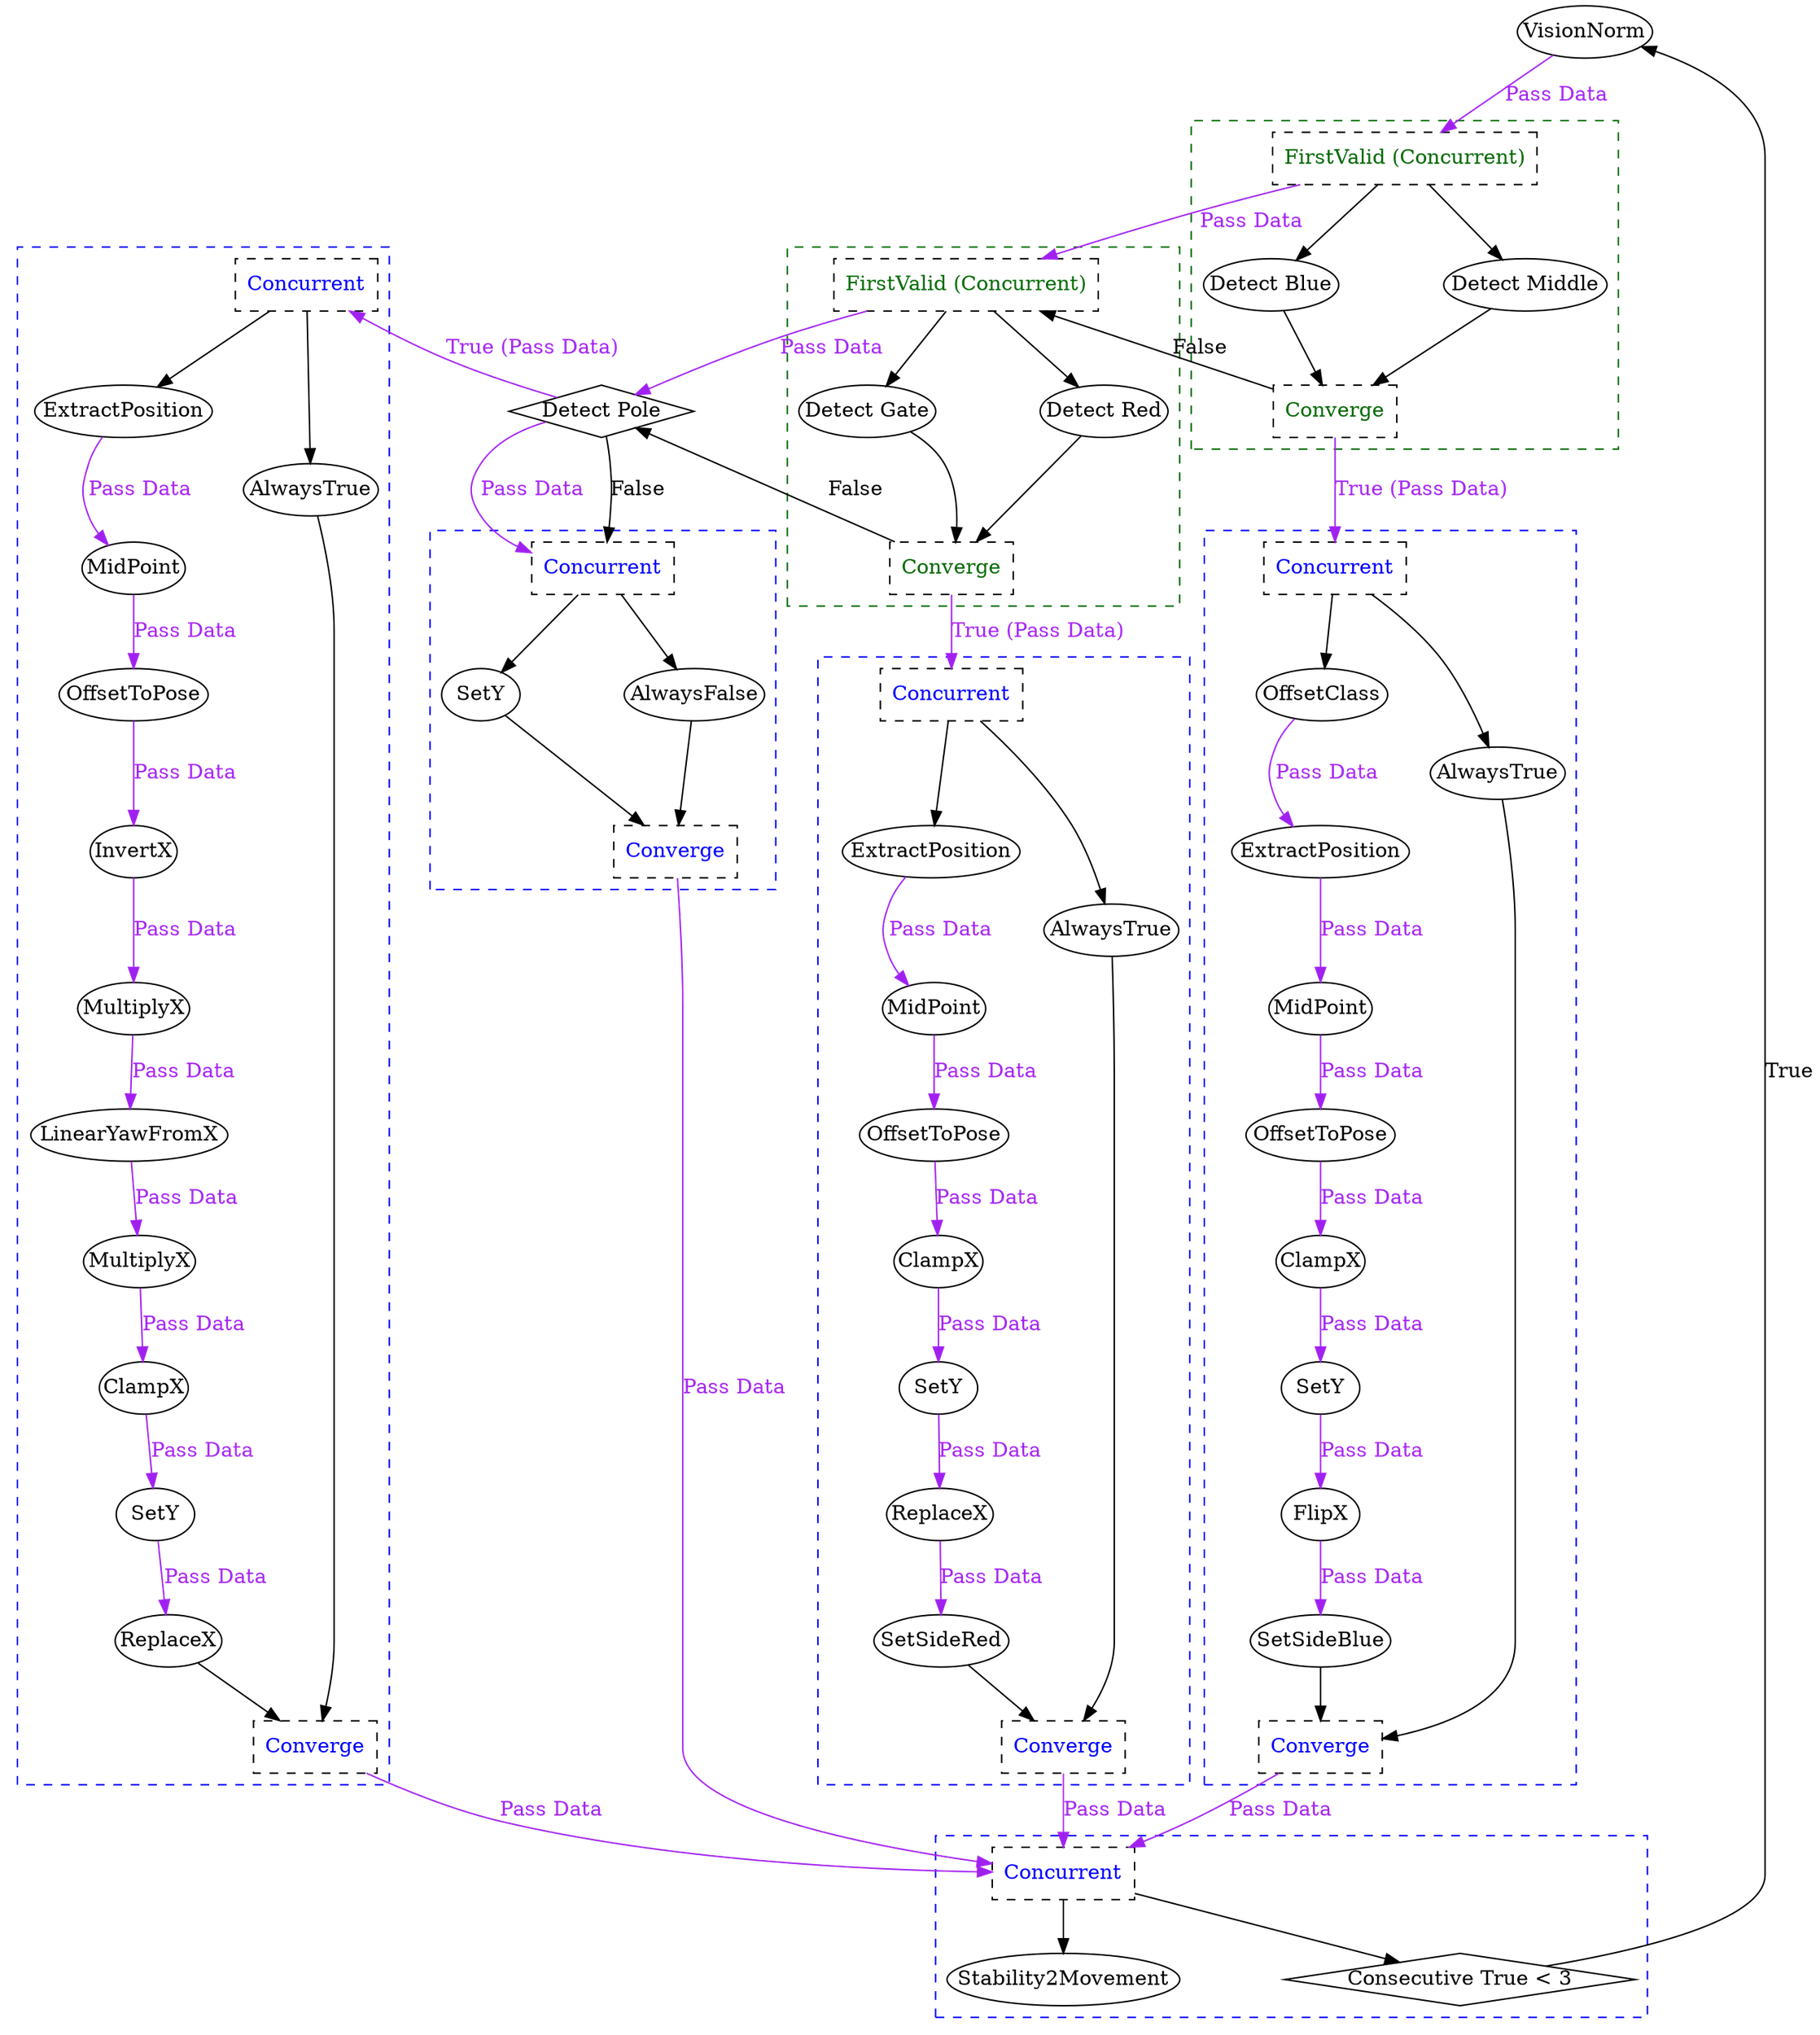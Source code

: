 digraph G {
	splines = true;
	nodesep = 1.0;
	bgcolor = "none"
	"2f93cbad-e1b5-42a6-ab07-32597871a388" [shape = diamond];
	"05efe03f-6452-4c16-959e-ebe383f62ad2" [shape = diamond];
	"e909fb79-8abb-466d-a58a-83e335cc1099" [shape = diamond];
	"5f1ab0db-2db1-404a-9444-94a0264282f9" [shape = diamond];
	subgraph "cluster_27eb31c0-8f7c-48ee-91ac-e27e74f5024d" {
		style = dashed;
		color = blue;
		"e9cb8f07-2d0d-4fe4-af9f-bccfd8ad6d63" -> "5ea880e6-c0e9-470f-839b-eb30ecd6928e" [color = purple, fontcolor = purple, label = "Pass Data"];
		"80ece3c8-3b93-4908-9d6b-d03819bd13d5" -> "e9cb8f07-2d0d-4fe4-af9f-bccfd8ad6d63" [color = purple, fontcolor = purple, label = "Pass Data"];
		"3568282f-2772-4801-9fb8-4b62a998004a" -> "80ece3c8-3b93-4908-9d6b-d03819bd13d5" [color = purple, fontcolor = purple, label = "Pass Data"];
		"69b7d254-bbb5-4a16-bfaa-d20fdc3cbab4" -> "3568282f-2772-4801-9fb8-4b62a998004a" [color = purple, fontcolor = purple, label = "Pass Data"];
		"8d203921-c5a7-420b-a602-6f5b2b9c2750" -> "69b7d254-bbb5-4a16-bfaa-d20fdc3cbab4" [color = purple, fontcolor = purple, label = "Pass Data"];
		"d21ac00e-8fe7-4ebf-85f2-f8fe86497129" -> "8d203921-c5a7-420b-a602-6f5b2b9c2750" [color = purple, fontcolor = purple, label = "Pass Data"];
		"dcdbacc2-7c8a-4372-92a2-f611d1030c15" -> "d21ac00e-8fe7-4ebf-85f2-f8fe86497129" [color = purple, fontcolor = purple, label = "Pass Data"];
		"80287688-698c-41f5-83d4-534a2ab0a2b2" -> "dcdbacc2-7c8a-4372-92a2-f611d1030c15";
		"80287688-698c-41f5-83d4-534a2ab0a2b2" -> "f3c16694-8df7-4cfd-af2e-6be8a8cd41b5";
		"5ea880e6-c0e9-470f-839b-eb30ecd6928e" -> "59216b73-1445-4502-b92e-f5d9f798f0bf";
		"f3c16694-8df7-4cfd-af2e-6be8a8cd41b5" -> "59216b73-1445-4502-b92e-f5d9f798f0bf";
		"80287688-698c-41f5-83d4-534a2ab0a2b2" [label = "Concurrent", shape = box, fontcolor = blue, style = dashed];
		"dcdbacc2-7c8a-4372-92a2-f611d1030c15" [label = "OffsetClass", margin = 0];
		"d21ac00e-8fe7-4ebf-85f2-f8fe86497129" [label = "ExtractPosition", margin = 0];
		"8d203921-c5a7-420b-a602-6f5b2b9c2750" [label = "MidPoint", margin = 0];
		"69b7d254-bbb5-4a16-bfaa-d20fdc3cbab4" [label = "OffsetToPose", margin = 0];
		"3568282f-2772-4801-9fb8-4b62a998004a" [label = "ClampX", margin = 0];
		"80ece3c8-3b93-4908-9d6b-d03819bd13d5" [label = "SetY", margin = 0];
		"e9cb8f07-2d0d-4fe4-af9f-bccfd8ad6d63" [label = "FlipX", margin = 0];
		"5ea880e6-c0e9-470f-839b-eb30ecd6928e" [label = "SetSideBlue", margin = 0];
		"f3c16694-8df7-4cfd-af2e-6be8a8cd41b5" [label = "AlwaysTrue", margin = 0];
		"59216b73-1445-4502-b92e-f5d9f798f0bf" [label = "Converge", shape = box, fontcolor = blue, style = dashed];
	}
	
	subgraph "cluster_593fb836-5bf4-42c6-b6ad-0b6718fa96f2" {
		style = dashed;
		color = blue;
		"cf9a327a-9c3f-49d8-972f-261b2d2ffe4c" -> "ebf2ced1-2741-46ce-92eb-2375ba67ab74" [color = purple, fontcolor = purple, label = "Pass Data"];
		"a108ab4a-22ab-4550-b46f-b3b1e88afa7e" -> "cf9a327a-9c3f-49d8-972f-261b2d2ffe4c" [color = purple, fontcolor = purple, label = "Pass Data"];
		"5b4f39c2-de06-499c-996d-be76757968d1" -> "a108ab4a-22ab-4550-b46f-b3b1e88afa7e" [color = purple, fontcolor = purple, label = "Pass Data"];
		"4867d1a4-eba9-4864-891d-000fad425679" -> "5b4f39c2-de06-499c-996d-be76757968d1" [color = purple, fontcolor = purple, label = "Pass Data"];
		"f5995d04-1d9a-49bc-b9f2-de314d691c25" -> "4867d1a4-eba9-4864-891d-000fad425679" [color = purple, fontcolor = purple, label = "Pass Data"];
		"98a9e1e9-c7ae-4bd3-8e49-6cec726929e1" -> "f5995d04-1d9a-49bc-b9f2-de314d691c25" [color = purple, fontcolor = purple, label = "Pass Data"];
		"4c9cc666-59d0-4ebf-9d07-66ba43fee25c" -> "98a9e1e9-c7ae-4bd3-8e49-6cec726929e1";
		"4c9cc666-59d0-4ebf-9d07-66ba43fee25c" -> "59238b33-3328-409b-a5ce-b35fa60550c0";
		"ebf2ced1-2741-46ce-92eb-2375ba67ab74" -> "0a2f26d1-7002-467b-a8bb-7fe7267df0c9";
		"59238b33-3328-409b-a5ce-b35fa60550c0" -> "0a2f26d1-7002-467b-a8bb-7fe7267df0c9";
		"4c9cc666-59d0-4ebf-9d07-66ba43fee25c" [label = "Concurrent", shape = box, fontcolor = blue, style = dashed];
		"98a9e1e9-c7ae-4bd3-8e49-6cec726929e1" [label = "ExtractPosition", margin = 0];
		"f5995d04-1d9a-49bc-b9f2-de314d691c25" [label = "MidPoint", margin = 0];
		"4867d1a4-eba9-4864-891d-000fad425679" [label = "OffsetToPose", margin = 0];
		"5b4f39c2-de06-499c-996d-be76757968d1" [label = "ClampX", margin = 0];
		"a108ab4a-22ab-4550-b46f-b3b1e88afa7e" [label = "SetY", margin = 0];
		"cf9a327a-9c3f-49d8-972f-261b2d2ffe4c" [label = "ReplaceX", margin = 0];
		"ebf2ced1-2741-46ce-92eb-2375ba67ab74" [label = "SetSideRed", margin = 0];
		"59238b33-3328-409b-a5ce-b35fa60550c0" [label = "AlwaysTrue", margin = 0];
		"0a2f26d1-7002-467b-a8bb-7fe7267df0c9" [label = "Converge", shape = box, fontcolor = blue, style = dashed];
	}
	
	subgraph "cluster_61d2cea6-8987-4812-98d7-2a72939cd523" {
		style = dashed;
		color = blue;
		"e70dfd61-6287-48f5-aa42-a2fff9ba6129" -> "b5682cd6-7233-4169-800b-eb3d44660849" [color = purple, fontcolor = purple, label = "Pass Data"];
		"a5331e9e-e507-4806-9ba8-7c0a9d25c99d" -> "e70dfd61-6287-48f5-aa42-a2fff9ba6129" [color = purple, fontcolor = purple, label = "Pass Data"];
		"ef8a9a4b-17de-4059-a05e-2c92e843a561" -> "a5331e9e-e507-4806-9ba8-7c0a9d25c99d" [color = purple, fontcolor = purple, label = "Pass Data"];
		"fcb241f2-9f22-458a-b52a-e7c1faffe305" -> "ef8a9a4b-17de-4059-a05e-2c92e843a561" [color = purple, fontcolor = purple, label = "Pass Data"];
		"c633d229-747a-4939-bbc2-578ab9e14ea7" -> "fcb241f2-9f22-458a-b52a-e7c1faffe305" [color = purple, fontcolor = purple, label = "Pass Data"];
		"2a26b556-7e0b-403b-ae45-0bea13723f28" -> "c633d229-747a-4939-bbc2-578ab9e14ea7" [color = purple, fontcolor = purple, label = "Pass Data"];
		"f8238263-040a-4b62-aefe-73b23d378803" -> "2a26b556-7e0b-403b-ae45-0bea13723f28" [color = purple, fontcolor = purple, label = "Pass Data"];
		"b45d028e-e398-4cb2-8a80-85f8c9cc49f7" -> "f8238263-040a-4b62-aefe-73b23d378803" [color = purple, fontcolor = purple, label = "Pass Data"];
		"ac35598b-34f4-467d-ab9e-c2f517582fa8" -> "b45d028e-e398-4cb2-8a80-85f8c9cc49f7" [color = purple, fontcolor = purple, label = "Pass Data"];
		"47b19b1b-cef6-43cb-8bb7-a5fd84a07a22" -> "ac35598b-34f4-467d-ab9e-c2f517582fa8";
		"47b19b1b-cef6-43cb-8bb7-a5fd84a07a22" -> "4c24fe57-e33c-41f0-bbf7-c3475ffc05fe";
		"b5682cd6-7233-4169-800b-eb3d44660849" -> "53dfa6cb-dd4e-48cc-b040-872355be535e";
		"4c24fe57-e33c-41f0-bbf7-c3475ffc05fe" -> "53dfa6cb-dd4e-48cc-b040-872355be535e";
		"47b19b1b-cef6-43cb-8bb7-a5fd84a07a22" [label = "Concurrent", shape = box, fontcolor = blue, style = dashed];
		"ac35598b-34f4-467d-ab9e-c2f517582fa8" [label = "ExtractPosition", margin = 0];
		"b45d028e-e398-4cb2-8a80-85f8c9cc49f7" [label = "MidPoint", margin = 0];
		"f8238263-040a-4b62-aefe-73b23d378803" [label = "OffsetToPose", margin = 0];
		"2a26b556-7e0b-403b-ae45-0bea13723f28" [label = "InvertX", margin = 0];
		"c633d229-747a-4939-bbc2-578ab9e14ea7" [label = "MultiplyX", margin = 0];
		"fcb241f2-9f22-458a-b52a-e7c1faffe305" [label = "LinearYawFromX", margin = 0];
		"ef8a9a4b-17de-4059-a05e-2c92e843a561" [label = "MultiplyX", margin = 0];
		"a5331e9e-e507-4806-9ba8-7c0a9d25c99d" [label = "ClampX", margin = 0];
		"e70dfd61-6287-48f5-aa42-a2fff9ba6129" [label = "SetY", margin = 0];
		"b5682cd6-7233-4169-800b-eb3d44660849" [label = "ReplaceX", margin = 0];
		"4c24fe57-e33c-41f0-bbf7-c3475ffc05fe" [label = "AlwaysTrue", margin = 0];
		"53dfa6cb-dd4e-48cc-b040-872355be535e" [label = "Converge", shape = box, fontcolor = blue, style = dashed];
	}
	
	subgraph "cluster_4957f5a7-ec72-4edd-a0f6-7e35408425c1" {
		style = dashed;
		color = blue;
		"6d8875c8-1b2b-4ce9-949f-f545e81f3f8b" -> "50f92369-4c7e-4401-acf5-caa8dfa29a52";
		"6d8875c8-1b2b-4ce9-949f-f545e81f3f8b" -> "724be1a3-08c1-444e-9449-11c91e022600";
		"50f92369-4c7e-4401-acf5-caa8dfa29a52" -> "75d1b69d-c783-4e57-9cba-2aa5628a9e9a";
		"724be1a3-08c1-444e-9449-11c91e022600" -> "75d1b69d-c783-4e57-9cba-2aa5628a9e9a";
		"6d8875c8-1b2b-4ce9-949f-f545e81f3f8b" [label = "Concurrent", shape = box, fontcolor = blue, style = dashed];
		"50f92369-4c7e-4401-acf5-caa8dfa29a52" [label = "SetY", margin = 0];
		"724be1a3-08c1-444e-9449-11c91e022600" [label = "AlwaysFalse", margin = 0];
		"75d1b69d-c783-4e57-9cba-2aa5628a9e9a" [label = "Converge", shape = box, fontcolor = blue, style = dashed];
	}
	
	subgraph "cluster_9e999ac9-1b05-4412-96aa-04f85db5041a" {
		style = dashed;
		color = darkgreen;
		"da7a7ca6-f105-45fc-926f-8848c8d733a5" -> "296f7035-b3d0-4b0e-96d4-5a99ba7676a8";
		"da7a7ca6-f105-45fc-926f-8848c8d733a5" -> "0677b8f2-7764-45f1-acd3-22cfe894fa41";
		"296f7035-b3d0-4b0e-96d4-5a99ba7676a8" -> "05efe03f-6452-4c16-959e-ebe383f62ad2";
		"0677b8f2-7764-45f1-acd3-22cfe894fa41" -> "05efe03f-6452-4c16-959e-ebe383f62ad2";
		"da7a7ca6-f105-45fc-926f-8848c8d733a5" [label = "FirstValid (Concurrent)", shape = box, fontcolor = darkgreen, style = dashed];
		"296f7035-b3d0-4b0e-96d4-5a99ba7676a8" [label = "Detect Gate", margin = 0];
		"0677b8f2-7764-45f1-acd3-22cfe894fa41" [label = "Detect Red", margin = 0];
		"05efe03f-6452-4c16-959e-ebe383f62ad2" [label = "Converge", shape = box, fontcolor = darkgreen, style = dashed];
	}
	
	subgraph "cluster_0fdff097-87bf-45cf-8295-2d48cb2aaf87" {
		style = dashed;
		color = darkgreen;
		"99faac85-8b3d-4f15-9cf3-c2b29927e88d" -> "6f6d8841-be45-41ae-bc37-5e2b96658957";
		"99faac85-8b3d-4f15-9cf3-c2b29927e88d" -> "273d60d1-6ebf-4165-905a-79cf63b20613";
		"6f6d8841-be45-41ae-bc37-5e2b96658957" -> "e909fb79-8abb-466d-a58a-83e335cc1099";
		"273d60d1-6ebf-4165-905a-79cf63b20613" -> "e909fb79-8abb-466d-a58a-83e335cc1099";
		"99faac85-8b3d-4f15-9cf3-c2b29927e88d" [label = "FirstValid (Concurrent)", shape = box, fontcolor = darkgreen, style = dashed];
		"6f6d8841-be45-41ae-bc37-5e2b96658957" [label = "Detect Blue", margin = 0];
		"273d60d1-6ebf-4165-905a-79cf63b20613" [label = "Detect Middle", margin = 0];
		"e909fb79-8abb-466d-a58a-83e335cc1099" [label = "Converge", shape = box, fontcolor = darkgreen, style = dashed];
	}
	
	subgraph "cluster_36642d5b-9078-47e7-b325-4da61157d713" {
		style = dashed;
		color = blue;
		"755f9847-ef0f-42af-868d-747f1a471b38" -> "66793ee6-d499-41ab-9d48-042fe950c7c0";
		"755f9847-ef0f-42af-868d-747f1a471b38" -> "5f1ab0db-2db1-404a-9444-94a0264282f9";
		"755f9847-ef0f-42af-868d-747f1a471b38" [label = "Concurrent", shape = box, fontcolor = blue, style = dashed];
		"66793ee6-d499-41ab-9d48-042fe950c7c0" [label = "Stability2Movement", margin = 0];
		"5f1ab0db-2db1-404a-9444-94a0264282f9" [label = "Consecutive True < 3", margin = 0];
	}
	
	"2f93cbad-e1b5-42a6-ab07-32597871a388" -> "47b19b1b-cef6-43cb-8bb7-a5fd84a07a22" [color = purple, fontcolor = purple, label = "True (Pass Data)"];
	"2f93cbad-e1b5-42a6-ab07-32597871a388" -> "6d8875c8-1b2b-4ce9-949f-f545e81f3f8b" [label = "False"];
	"2f93cbad-e1b5-42a6-ab07-32597871a388" -> "6d8875c8-1b2b-4ce9-949f-f545e81f3f8b" [color = purple, fontcolor = purple, label = "Pass Data"];
	"05efe03f-6452-4c16-959e-ebe383f62ad2" -> "4c9cc666-59d0-4ebf-9d07-66ba43fee25c" [color = purple, fontcolor = purple, label = "True (Pass Data)"];
	"05efe03f-6452-4c16-959e-ebe383f62ad2" -> "2f93cbad-e1b5-42a6-ab07-32597871a388" [label = "False"];
	"da7a7ca6-f105-45fc-926f-8848c8d733a5" -> "2f93cbad-e1b5-42a6-ab07-32597871a388" [color = purple, fontcolor = purple, label = "Pass Data"];
	"e909fb79-8abb-466d-a58a-83e335cc1099" -> "80287688-698c-41f5-83d4-534a2ab0a2b2" [color = purple, fontcolor = purple, label = "True (Pass Data)"];
	"e909fb79-8abb-466d-a58a-83e335cc1099" -> "da7a7ca6-f105-45fc-926f-8848c8d733a5" [label = "False"];
	"99faac85-8b3d-4f15-9cf3-c2b29927e88d" -> "da7a7ca6-f105-45fc-926f-8848c8d733a5" [color = purple, fontcolor = purple, label = "Pass Data"];
	"59216b73-1445-4502-b92e-f5d9f798f0bf" -> "755f9847-ef0f-42af-868d-747f1a471b38" [color = purple, fontcolor = purple, label = "Pass Data"];
	"0a2f26d1-7002-467b-a8bb-7fe7267df0c9" -> "755f9847-ef0f-42af-868d-747f1a471b38" [color = purple, fontcolor = purple, label = "Pass Data"];
	"53dfa6cb-dd4e-48cc-b040-872355be535e" -> "755f9847-ef0f-42af-868d-747f1a471b38" [color = purple, fontcolor = purple, label = "Pass Data"];
	"75d1b69d-c783-4e57-9cba-2aa5628a9e9a" -> "755f9847-ef0f-42af-868d-747f1a471b38" [color = purple, fontcolor = purple, label = "Pass Data"];
	"ba9b56be-3a14-493d-955e-66e825a6f32b" -> "99faac85-8b3d-4f15-9cf3-c2b29927e88d" [color = purple, fontcolor = purple, label = "Pass Data"];
	"5f1ab0db-2db1-404a-9444-94a0264282f9" -> "ba9b56be-3a14-493d-955e-66e825a6f32b" [label = "True"];
	"ba9b56be-3a14-493d-955e-66e825a6f32b" [label = "VisionNorm", margin = 0];
	"2f93cbad-e1b5-42a6-ab07-32597871a388" [label = "Detect Pole", margin = 0];
}
